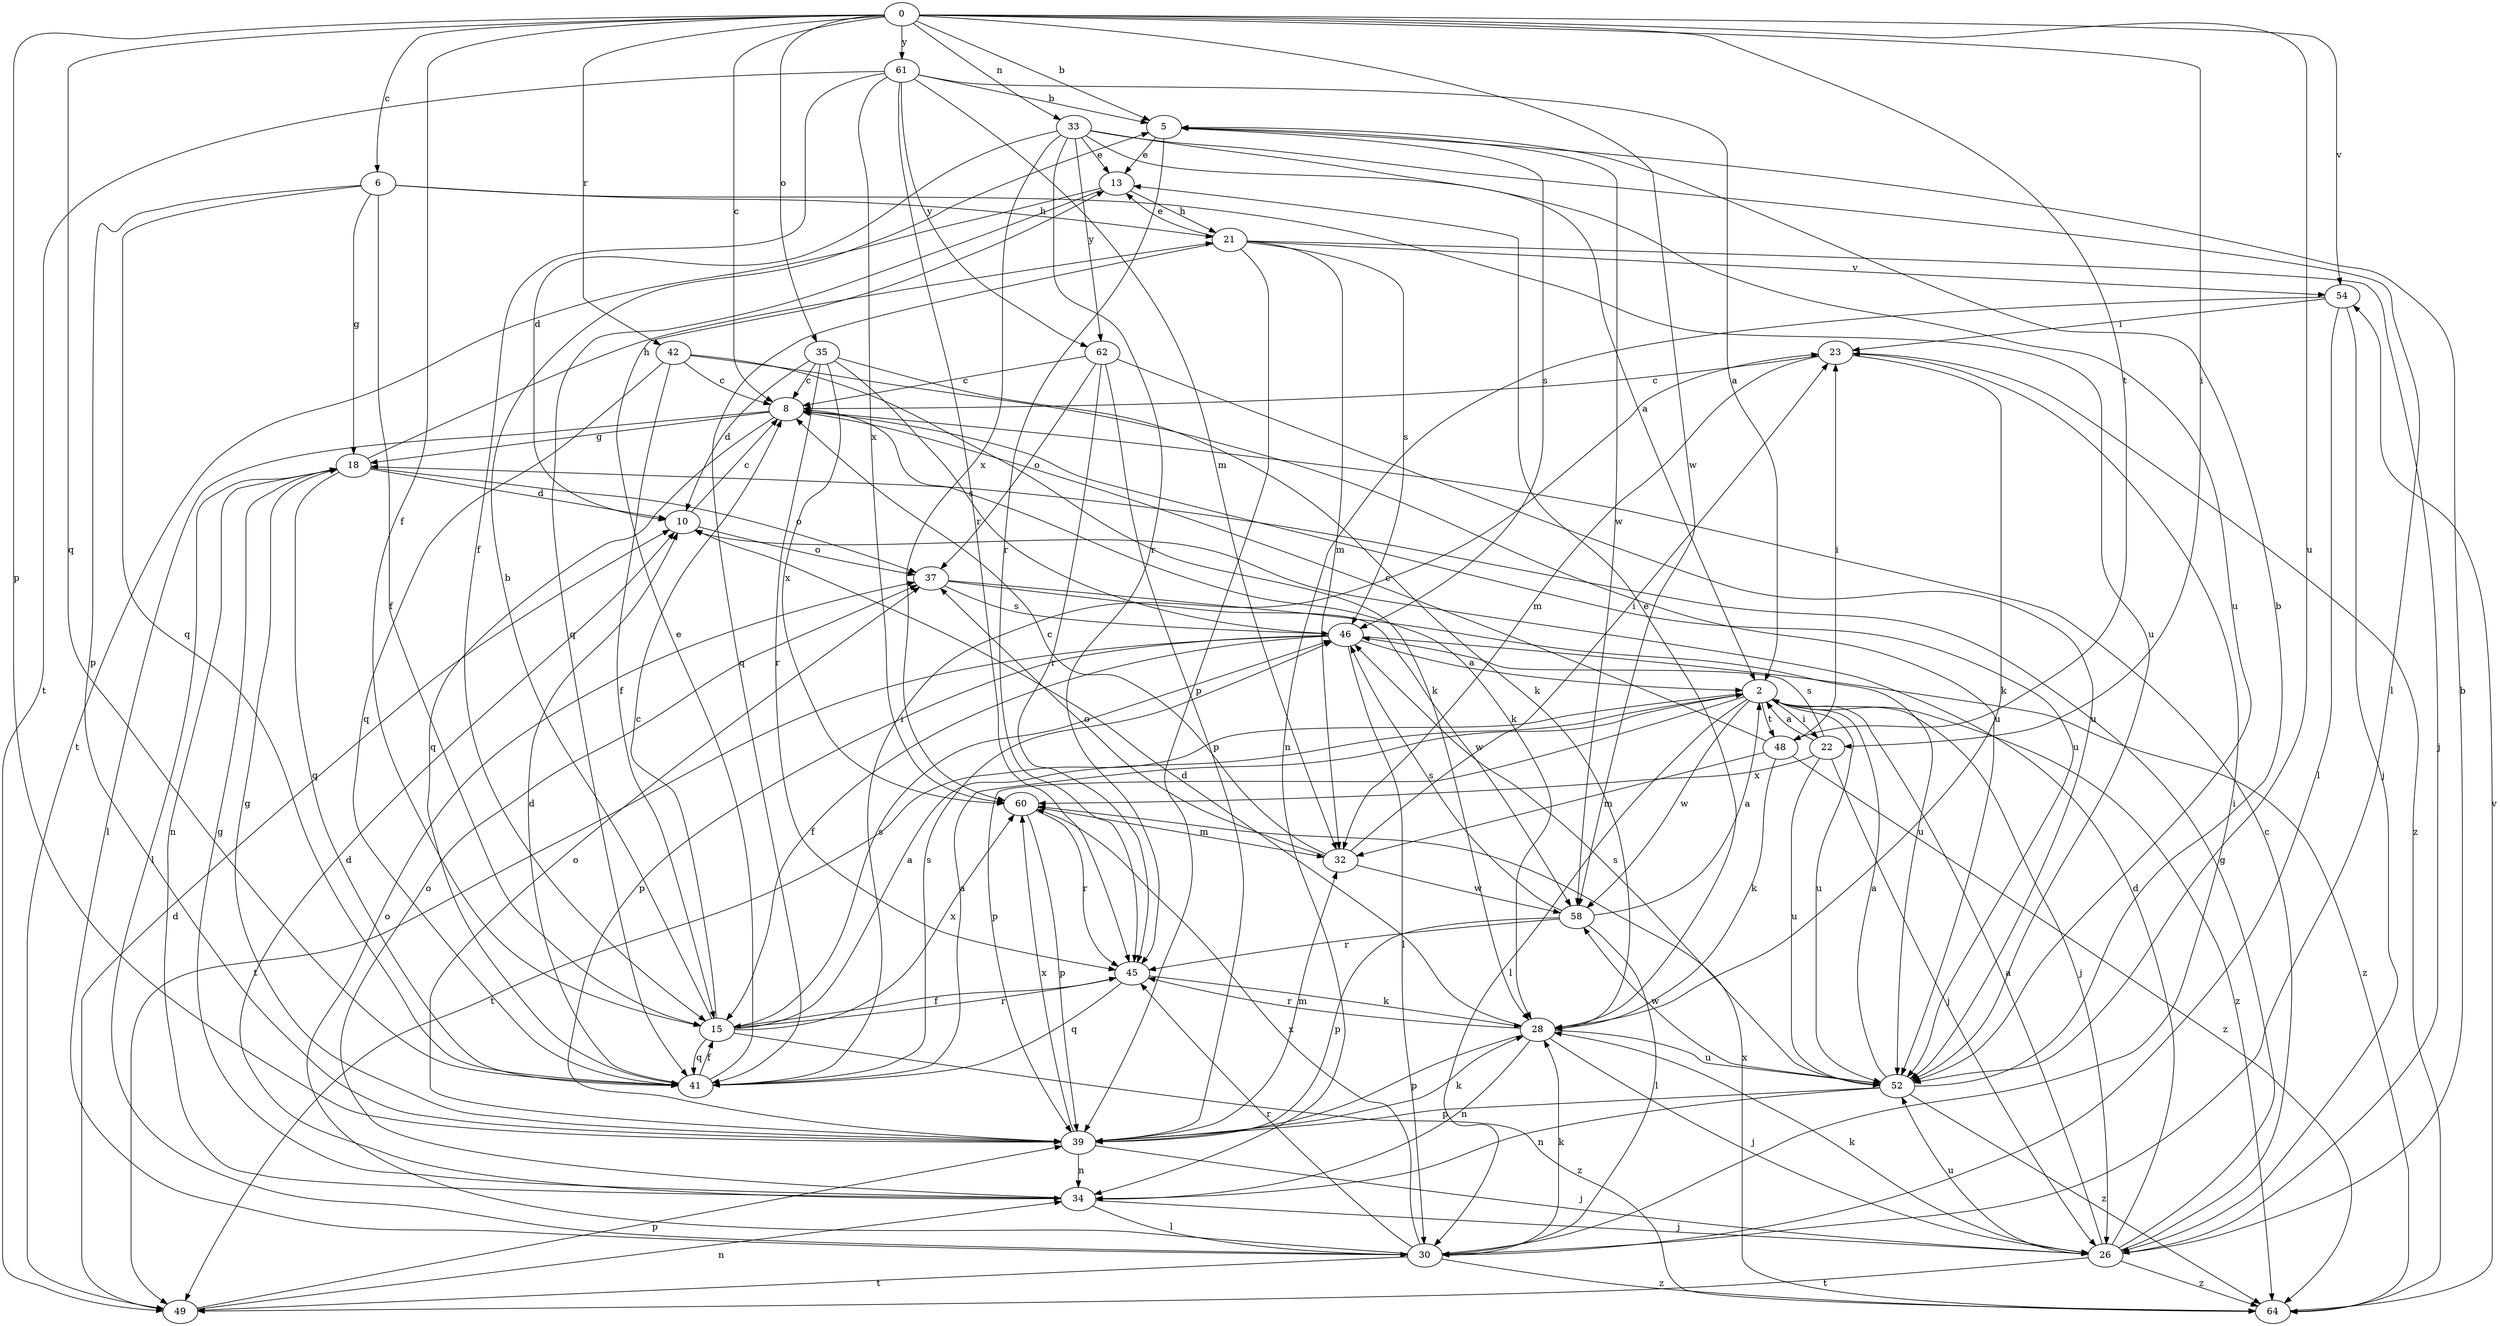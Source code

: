 strict digraph  {
0;
2;
5;
6;
8;
10;
13;
15;
18;
21;
22;
23;
26;
28;
30;
32;
33;
34;
35;
37;
39;
41;
42;
45;
46;
48;
49;
52;
54;
58;
60;
61;
62;
64;
0 -> 5  [label=b];
0 -> 6  [label=c];
0 -> 8  [label=c];
0 -> 15  [label=f];
0 -> 22  [label=i];
0 -> 33  [label=n];
0 -> 35  [label=o];
0 -> 39  [label=p];
0 -> 41  [label=q];
0 -> 42  [label=r];
0 -> 48  [label=t];
0 -> 52  [label=u];
0 -> 54  [label=v];
0 -> 58  [label=w];
0 -> 61  [label=y];
2 -> 22  [label=i];
2 -> 26  [label=j];
2 -> 30  [label=l];
2 -> 39  [label=p];
2 -> 48  [label=t];
2 -> 49  [label=t];
2 -> 52  [label=u];
2 -> 58  [label=w];
2 -> 64  [label=z];
5 -> 13  [label=e];
5 -> 45  [label=r];
5 -> 46  [label=s];
5 -> 58  [label=w];
6 -> 15  [label=f];
6 -> 18  [label=g];
6 -> 21  [label=h];
6 -> 39  [label=p];
6 -> 41  [label=q];
6 -> 52  [label=u];
8 -> 18  [label=g];
8 -> 28  [label=k];
8 -> 30  [label=l];
8 -> 41  [label=q];
8 -> 52  [label=u];
10 -> 8  [label=c];
10 -> 37  [label=o];
13 -> 21  [label=h];
13 -> 41  [label=q];
13 -> 49  [label=t];
15 -> 2  [label=a];
15 -> 5  [label=b];
15 -> 8  [label=c];
15 -> 41  [label=q];
15 -> 45  [label=r];
15 -> 46  [label=s];
15 -> 60  [label=x];
15 -> 64  [label=z];
18 -> 10  [label=d];
18 -> 21  [label=h];
18 -> 30  [label=l];
18 -> 34  [label=n];
18 -> 37  [label=o];
18 -> 41  [label=q];
21 -> 13  [label=e];
21 -> 26  [label=j];
21 -> 32  [label=m];
21 -> 39  [label=p];
21 -> 41  [label=q];
21 -> 46  [label=s];
21 -> 54  [label=v];
22 -> 2  [label=a];
22 -> 26  [label=j];
22 -> 46  [label=s];
22 -> 52  [label=u];
22 -> 60  [label=x];
23 -> 8  [label=c];
23 -> 28  [label=k];
23 -> 32  [label=m];
23 -> 64  [label=z];
26 -> 2  [label=a];
26 -> 5  [label=b];
26 -> 8  [label=c];
26 -> 10  [label=d];
26 -> 18  [label=g];
26 -> 28  [label=k];
26 -> 49  [label=t];
26 -> 52  [label=u];
26 -> 64  [label=z];
28 -> 10  [label=d];
28 -> 13  [label=e];
28 -> 26  [label=j];
28 -> 34  [label=n];
28 -> 39  [label=p];
28 -> 45  [label=r];
28 -> 52  [label=u];
30 -> 23  [label=i];
30 -> 28  [label=k];
30 -> 37  [label=o];
30 -> 45  [label=r];
30 -> 49  [label=t];
30 -> 60  [label=x];
30 -> 64  [label=z];
32 -> 8  [label=c];
32 -> 23  [label=i];
32 -> 37  [label=o];
32 -> 58  [label=w];
33 -> 2  [label=a];
33 -> 10  [label=d];
33 -> 13  [label=e];
33 -> 30  [label=l];
33 -> 45  [label=r];
33 -> 52  [label=u];
33 -> 60  [label=x];
33 -> 62  [label=y];
34 -> 10  [label=d];
34 -> 18  [label=g];
34 -> 26  [label=j];
34 -> 30  [label=l];
34 -> 37  [label=o];
35 -> 8  [label=c];
35 -> 10  [label=d];
35 -> 28  [label=k];
35 -> 45  [label=r];
35 -> 46  [label=s];
35 -> 60  [label=x];
37 -> 46  [label=s];
37 -> 52  [label=u];
37 -> 58  [label=w];
39 -> 18  [label=g];
39 -> 26  [label=j];
39 -> 28  [label=k];
39 -> 32  [label=m];
39 -> 34  [label=n];
39 -> 37  [label=o];
39 -> 60  [label=x];
41 -> 2  [label=a];
41 -> 10  [label=d];
41 -> 13  [label=e];
41 -> 15  [label=f];
41 -> 23  [label=i];
41 -> 46  [label=s];
42 -> 8  [label=c];
42 -> 15  [label=f];
42 -> 28  [label=k];
42 -> 41  [label=q];
42 -> 52  [label=u];
45 -> 15  [label=f];
45 -> 28  [label=k];
45 -> 41  [label=q];
46 -> 2  [label=a];
46 -> 15  [label=f];
46 -> 30  [label=l];
46 -> 39  [label=p];
46 -> 49  [label=t];
46 -> 64  [label=z];
48 -> 8  [label=c];
48 -> 23  [label=i];
48 -> 28  [label=k];
48 -> 32  [label=m];
48 -> 64  [label=z];
49 -> 10  [label=d];
49 -> 34  [label=n];
49 -> 39  [label=p];
52 -> 2  [label=a];
52 -> 5  [label=b];
52 -> 34  [label=n];
52 -> 39  [label=p];
52 -> 46  [label=s];
52 -> 58  [label=w];
52 -> 64  [label=z];
54 -> 23  [label=i];
54 -> 26  [label=j];
54 -> 30  [label=l];
54 -> 34  [label=n];
58 -> 2  [label=a];
58 -> 30  [label=l];
58 -> 39  [label=p];
58 -> 45  [label=r];
58 -> 46  [label=s];
60 -> 32  [label=m];
60 -> 39  [label=p];
60 -> 45  [label=r];
61 -> 2  [label=a];
61 -> 5  [label=b];
61 -> 15  [label=f];
61 -> 32  [label=m];
61 -> 45  [label=r];
61 -> 49  [label=t];
61 -> 60  [label=x];
61 -> 62  [label=y];
62 -> 8  [label=c];
62 -> 37  [label=o];
62 -> 39  [label=p];
62 -> 45  [label=r];
62 -> 52  [label=u];
64 -> 54  [label=v];
64 -> 60  [label=x];
}
